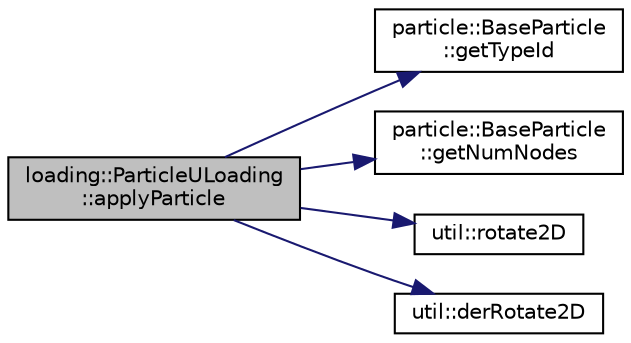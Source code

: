 digraph "loading::ParticleULoading::applyParticle"
{
  edge [fontname="Helvetica",fontsize="10",labelfontname="Helvetica",labelfontsize="10"];
  node [fontname="Helvetica",fontsize="10",shape=record];
  rankdir="LR";
  Node11 [label="loading::ParticleULoading\l::applyParticle",height=0.2,width=0.4,color="black", fillcolor="grey75", style="filled", fontcolor="black"];
  Node11 -> Node12 [color="midnightblue",fontsize="10",style="solid",fontname="Helvetica"];
  Node12 [label="particle::BaseParticle\l::getTypeId",height=0.2,width=0.4,color="black", fillcolor="white", style="filled",URL="$classparticle_1_1BaseParticle.html#aa369eb38bfda094cdb3243a97b8075bc",tooltip="Get id among the group of object in the same type as this. "];
  Node11 -> Node13 [color="midnightblue",fontsize="10",style="solid",fontname="Helvetica"];
  Node13 [label="particle::BaseParticle\l::getNumNodes",height=0.2,width=0.4,color="black", fillcolor="white", style="filled",URL="$classparticle_1_1BaseParticle.html#a40cf9f658ae9988d90acbc6dcda9bda0",tooltip="Get the number of nodes. "];
  Node11 -> Node14 [color="midnightblue",fontsize="10",style="solid",fontname="Helvetica"];
  Node14 [label="util::rotate2D",height=0.2,width=0.4,color="black", fillcolor="white", style="filled",URL="$namespaceutil.html#a2d74dcc9e380437472ba9a7be69dc585",tooltip="Rotates a vector in xy-plane assuming ACW convention. "];
  Node11 -> Node15 [color="midnightblue",fontsize="10",style="solid",fontname="Helvetica"];
  Node15 [label="util::derRotate2D",height=0.2,width=0.4,color="black", fillcolor="white", style="filled",URL="$namespaceutil.html#ab7d5682092a46bbda25e06c4d5b41e6a",tooltip="Computes derivative of rotation wrt to time. "];
}
